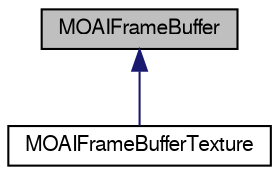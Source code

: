 digraph G
{
  edge [fontname="FreeSans",fontsize="10",labelfontname="FreeSans",labelfontsize="10"];
  node [fontname="FreeSans",fontsize="10",shape=record];
  Node1 [label="MOAIFrameBuffer",height=0.2,width=0.4,color="black", fillcolor="grey75", style="filled" fontcolor="black"];
  Node1 -> Node2 [dir=back,color="midnightblue",fontsize="10",style="solid",fontname="FreeSans"];
  Node2 [label="MOAIFrameBufferTexture",height=0.2,width=0.4,color="black", fillcolor="white", style="filled",URL="$class_m_o_a_i_frame_buffer_texture.html",tooltip="This is an implementation of a frame buffer that may be attached to a MOAILayer for offscreen renderi..."];
}
